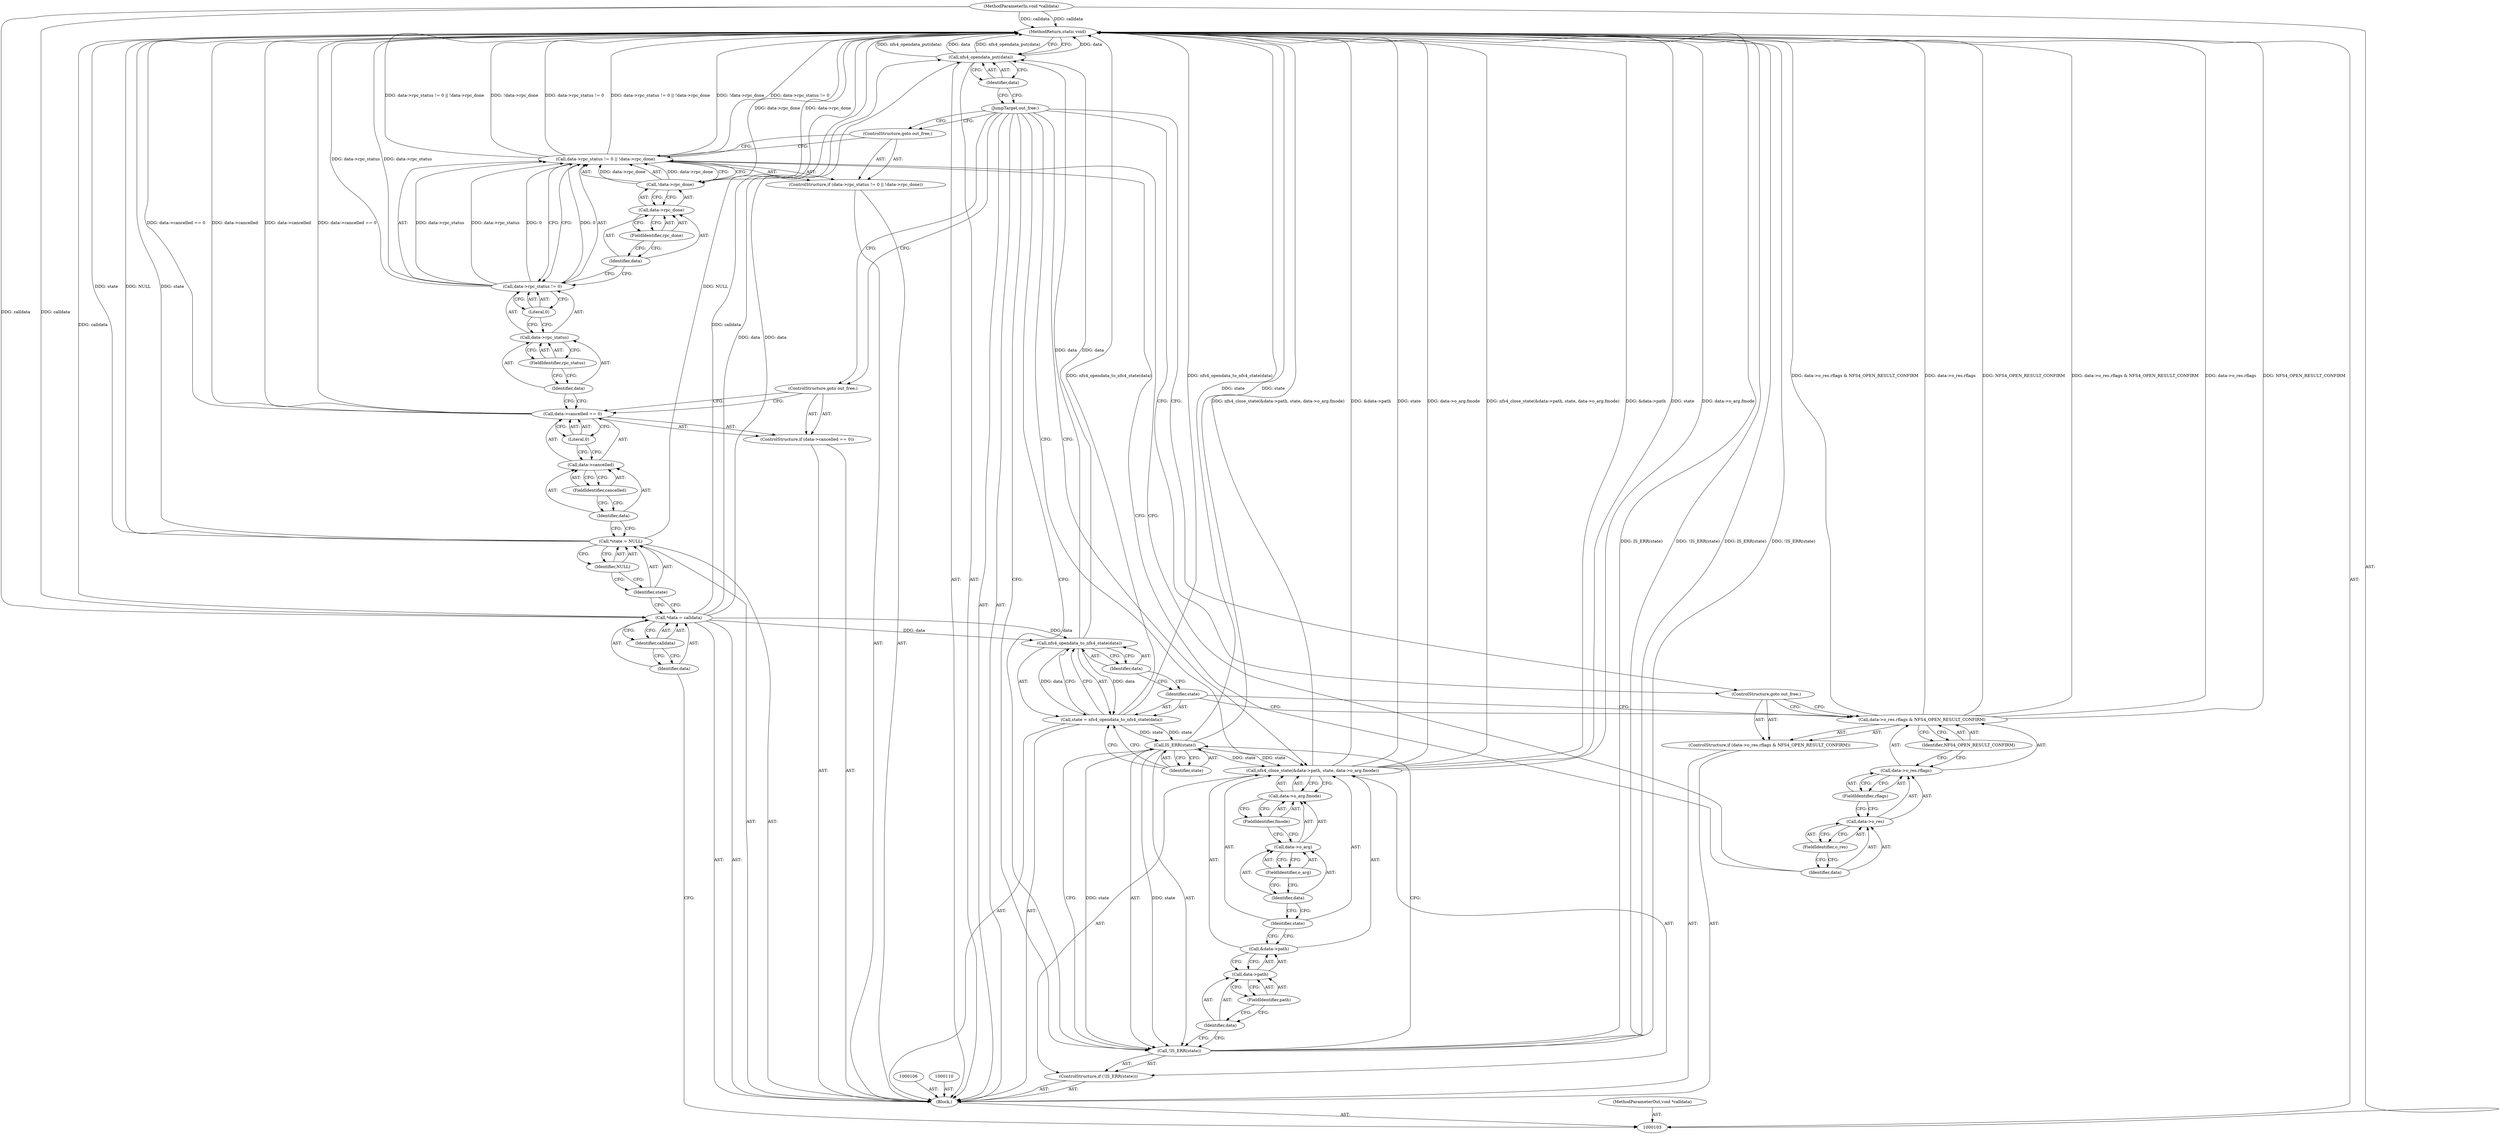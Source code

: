 digraph "0_linux_dc0b027dfadfcb8a5504f7d8052754bf8d501ab9_15" {
"1000164" [label="(MethodReturn,static void)"];
"1000104" [label="(MethodParameterIn,void *calldata)"];
"1000234" [label="(MethodParameterOut,void *calldata)"];
"1000121" [label="(ControlStructure,if (data->rpc_status != 0 || !data->rpc_done))"];
"1000126" [label="(FieldIdentifier,rpc_status)"];
"1000127" [label="(Literal,0)"];
"1000128" [label="(Call,!data->rpc_done)"];
"1000129" [label="(Call,data->rpc_done)"];
"1000130" [label="(Identifier,data)"];
"1000131" [label="(FieldIdentifier,rpc_done)"];
"1000122" [label="(Call,data->rpc_status != 0 || !data->rpc_done)"];
"1000123" [label="(Call,data->rpc_status != 0)"];
"1000124" [label="(Call,data->rpc_status)"];
"1000125" [label="(Identifier,data)"];
"1000132" [label="(ControlStructure,goto out_free;)"];
"1000133" [label="(ControlStructure,if (data->o_res.rflags & NFS4_OPEN_RESULT_CONFIRM))"];
"1000138" [label="(FieldIdentifier,o_res)"];
"1000139" [label="(FieldIdentifier,rflags)"];
"1000140" [label="(Identifier,NFS4_OPEN_RESULT_CONFIRM)"];
"1000134" [label="(Call,data->o_res.rflags & NFS4_OPEN_RESULT_CONFIRM)"];
"1000135" [label="(Call,data->o_res.rflags)"];
"1000136" [label="(Call,data->o_res)"];
"1000137" [label="(Identifier,data)"];
"1000141" [label="(ControlStructure,goto out_free;)"];
"1000144" [label="(Call,nfs4_opendata_to_nfs4_state(data))"];
"1000142" [label="(Call,state = nfs4_opendata_to_nfs4_state(data))"];
"1000143" [label="(Identifier,state)"];
"1000145" [label="(Identifier,data)"];
"1000149" [label="(Identifier,state)"];
"1000146" [label="(ControlStructure,if (!IS_ERR(state)))"];
"1000147" [label="(Call,!IS_ERR(state))"];
"1000148" [label="(Call,IS_ERR(state))"];
"1000151" [label="(Call,&data->path)"];
"1000150" [label="(Call,nfs4_close_state(&data->path, state, data->o_arg.fmode))"];
"1000152" [label="(Call,data->path)"];
"1000153" [label="(Identifier,data)"];
"1000154" [label="(FieldIdentifier,path)"];
"1000155" [label="(Identifier,state)"];
"1000156" [label="(Call,data->o_arg.fmode)"];
"1000157" [label="(Call,data->o_arg)"];
"1000158" [label="(Identifier,data)"];
"1000159" [label="(FieldIdentifier,o_arg)"];
"1000160" [label="(FieldIdentifier,fmode)"];
"1000161" [label="(JumpTarget,out_free:)"];
"1000162" [label="(Call,nfs4_opendata_put(data))"];
"1000163" [label="(Identifier,data)"];
"1000105" [label="(Block,)"];
"1000107" [label="(Call,*data = calldata)"];
"1000108" [label="(Identifier,data)"];
"1000109" [label="(Identifier,calldata)"];
"1000111" [label="(Call,*state = NULL)"];
"1000112" [label="(Identifier,state)"];
"1000113" [label="(Identifier,NULL)"];
"1000114" [label="(ControlStructure,if (data->cancelled == 0))"];
"1000118" [label="(FieldIdentifier,cancelled)"];
"1000119" [label="(Literal,0)"];
"1000115" [label="(Call,data->cancelled == 0)"];
"1000116" [label="(Call,data->cancelled)"];
"1000117" [label="(Identifier,data)"];
"1000120" [label="(ControlStructure,goto out_free;)"];
"1000164" -> "1000103"  [label="AST: "];
"1000164" -> "1000162"  [label="CFG: "];
"1000104" -> "1000164"  [label="DDG: calldata"];
"1000122" -> "1000164"  [label="DDG: data->rpc_status != 0"];
"1000122" -> "1000164"  [label="DDG: data->rpc_status != 0 || !data->rpc_done"];
"1000122" -> "1000164"  [label="DDG: !data->rpc_done"];
"1000134" -> "1000164"  [label="DDG: NFS4_OPEN_RESULT_CONFIRM"];
"1000134" -> "1000164"  [label="DDG: data->o_res.rflags & NFS4_OPEN_RESULT_CONFIRM"];
"1000134" -> "1000164"  [label="DDG: data->o_res.rflags"];
"1000115" -> "1000164"  [label="DDG: data->cancelled == 0"];
"1000115" -> "1000164"  [label="DDG: data->cancelled"];
"1000111" -> "1000164"  [label="DDG: state"];
"1000111" -> "1000164"  [label="DDG: NULL"];
"1000150" -> "1000164"  [label="DDG: nfs4_close_state(&data->path, state, data->o_arg.fmode)"];
"1000150" -> "1000164"  [label="DDG: &data->path"];
"1000150" -> "1000164"  [label="DDG: state"];
"1000150" -> "1000164"  [label="DDG: data->o_arg.fmode"];
"1000107" -> "1000164"  [label="DDG: calldata"];
"1000123" -> "1000164"  [label="DDG: data->rpc_status"];
"1000128" -> "1000164"  [label="DDG: data->rpc_done"];
"1000142" -> "1000164"  [label="DDG: nfs4_opendata_to_nfs4_state(data)"];
"1000148" -> "1000164"  [label="DDG: state"];
"1000147" -> "1000164"  [label="DDG: IS_ERR(state)"];
"1000147" -> "1000164"  [label="DDG: !IS_ERR(state)"];
"1000162" -> "1000164"  [label="DDG: data"];
"1000162" -> "1000164"  [label="DDG: nfs4_opendata_put(data)"];
"1000104" -> "1000103"  [label="AST: "];
"1000104" -> "1000164"  [label="DDG: calldata"];
"1000104" -> "1000107"  [label="DDG: calldata"];
"1000234" -> "1000103"  [label="AST: "];
"1000121" -> "1000105"  [label="AST: "];
"1000122" -> "1000121"  [label="AST: "];
"1000132" -> "1000121"  [label="AST: "];
"1000126" -> "1000124"  [label="AST: "];
"1000126" -> "1000125"  [label="CFG: "];
"1000124" -> "1000126"  [label="CFG: "];
"1000127" -> "1000123"  [label="AST: "];
"1000127" -> "1000124"  [label="CFG: "];
"1000123" -> "1000127"  [label="CFG: "];
"1000128" -> "1000122"  [label="AST: "];
"1000128" -> "1000129"  [label="CFG: "];
"1000129" -> "1000128"  [label="AST: "];
"1000122" -> "1000128"  [label="CFG: "];
"1000128" -> "1000164"  [label="DDG: data->rpc_done"];
"1000128" -> "1000122"  [label="DDG: data->rpc_done"];
"1000129" -> "1000128"  [label="AST: "];
"1000129" -> "1000131"  [label="CFG: "];
"1000130" -> "1000129"  [label="AST: "];
"1000131" -> "1000129"  [label="AST: "];
"1000128" -> "1000129"  [label="CFG: "];
"1000130" -> "1000129"  [label="AST: "];
"1000130" -> "1000123"  [label="CFG: "];
"1000131" -> "1000130"  [label="CFG: "];
"1000131" -> "1000129"  [label="AST: "];
"1000131" -> "1000130"  [label="CFG: "];
"1000129" -> "1000131"  [label="CFG: "];
"1000122" -> "1000121"  [label="AST: "];
"1000122" -> "1000123"  [label="CFG: "];
"1000122" -> "1000128"  [label="CFG: "];
"1000123" -> "1000122"  [label="AST: "];
"1000128" -> "1000122"  [label="AST: "];
"1000132" -> "1000122"  [label="CFG: "];
"1000137" -> "1000122"  [label="CFG: "];
"1000122" -> "1000164"  [label="DDG: data->rpc_status != 0"];
"1000122" -> "1000164"  [label="DDG: data->rpc_status != 0 || !data->rpc_done"];
"1000122" -> "1000164"  [label="DDG: !data->rpc_done"];
"1000123" -> "1000122"  [label="DDG: data->rpc_status"];
"1000123" -> "1000122"  [label="DDG: 0"];
"1000128" -> "1000122"  [label="DDG: data->rpc_done"];
"1000123" -> "1000122"  [label="AST: "];
"1000123" -> "1000127"  [label="CFG: "];
"1000124" -> "1000123"  [label="AST: "];
"1000127" -> "1000123"  [label="AST: "];
"1000130" -> "1000123"  [label="CFG: "];
"1000122" -> "1000123"  [label="CFG: "];
"1000123" -> "1000164"  [label="DDG: data->rpc_status"];
"1000123" -> "1000122"  [label="DDG: data->rpc_status"];
"1000123" -> "1000122"  [label="DDG: 0"];
"1000124" -> "1000123"  [label="AST: "];
"1000124" -> "1000126"  [label="CFG: "];
"1000125" -> "1000124"  [label="AST: "];
"1000126" -> "1000124"  [label="AST: "];
"1000127" -> "1000124"  [label="CFG: "];
"1000125" -> "1000124"  [label="AST: "];
"1000125" -> "1000115"  [label="CFG: "];
"1000126" -> "1000125"  [label="CFG: "];
"1000132" -> "1000121"  [label="AST: "];
"1000132" -> "1000122"  [label="CFG: "];
"1000161" -> "1000132"  [label="CFG: "];
"1000133" -> "1000105"  [label="AST: "];
"1000134" -> "1000133"  [label="AST: "];
"1000141" -> "1000133"  [label="AST: "];
"1000138" -> "1000136"  [label="AST: "];
"1000138" -> "1000137"  [label="CFG: "];
"1000136" -> "1000138"  [label="CFG: "];
"1000139" -> "1000135"  [label="AST: "];
"1000139" -> "1000136"  [label="CFG: "];
"1000135" -> "1000139"  [label="CFG: "];
"1000140" -> "1000134"  [label="AST: "];
"1000140" -> "1000135"  [label="CFG: "];
"1000134" -> "1000140"  [label="CFG: "];
"1000134" -> "1000133"  [label="AST: "];
"1000134" -> "1000140"  [label="CFG: "];
"1000135" -> "1000134"  [label="AST: "];
"1000140" -> "1000134"  [label="AST: "];
"1000141" -> "1000134"  [label="CFG: "];
"1000143" -> "1000134"  [label="CFG: "];
"1000134" -> "1000164"  [label="DDG: NFS4_OPEN_RESULT_CONFIRM"];
"1000134" -> "1000164"  [label="DDG: data->o_res.rflags & NFS4_OPEN_RESULT_CONFIRM"];
"1000134" -> "1000164"  [label="DDG: data->o_res.rflags"];
"1000135" -> "1000134"  [label="AST: "];
"1000135" -> "1000139"  [label="CFG: "];
"1000136" -> "1000135"  [label="AST: "];
"1000139" -> "1000135"  [label="AST: "];
"1000140" -> "1000135"  [label="CFG: "];
"1000136" -> "1000135"  [label="AST: "];
"1000136" -> "1000138"  [label="CFG: "];
"1000137" -> "1000136"  [label="AST: "];
"1000138" -> "1000136"  [label="AST: "];
"1000139" -> "1000136"  [label="CFG: "];
"1000137" -> "1000136"  [label="AST: "];
"1000137" -> "1000122"  [label="CFG: "];
"1000138" -> "1000137"  [label="CFG: "];
"1000141" -> "1000133"  [label="AST: "];
"1000141" -> "1000134"  [label="CFG: "];
"1000161" -> "1000141"  [label="CFG: "];
"1000144" -> "1000142"  [label="AST: "];
"1000144" -> "1000145"  [label="CFG: "];
"1000145" -> "1000144"  [label="AST: "];
"1000142" -> "1000144"  [label="CFG: "];
"1000144" -> "1000142"  [label="DDG: data"];
"1000107" -> "1000144"  [label="DDG: data"];
"1000144" -> "1000162"  [label="DDG: data"];
"1000142" -> "1000105"  [label="AST: "];
"1000142" -> "1000144"  [label="CFG: "];
"1000143" -> "1000142"  [label="AST: "];
"1000144" -> "1000142"  [label="AST: "];
"1000149" -> "1000142"  [label="CFG: "];
"1000142" -> "1000164"  [label="DDG: nfs4_opendata_to_nfs4_state(data)"];
"1000144" -> "1000142"  [label="DDG: data"];
"1000142" -> "1000148"  [label="DDG: state"];
"1000143" -> "1000142"  [label="AST: "];
"1000143" -> "1000134"  [label="CFG: "];
"1000145" -> "1000143"  [label="CFG: "];
"1000145" -> "1000144"  [label="AST: "];
"1000145" -> "1000143"  [label="CFG: "];
"1000144" -> "1000145"  [label="CFG: "];
"1000149" -> "1000148"  [label="AST: "];
"1000149" -> "1000142"  [label="CFG: "];
"1000148" -> "1000149"  [label="CFG: "];
"1000146" -> "1000105"  [label="AST: "];
"1000147" -> "1000146"  [label="AST: "];
"1000150" -> "1000146"  [label="AST: "];
"1000147" -> "1000146"  [label="AST: "];
"1000147" -> "1000148"  [label="CFG: "];
"1000148" -> "1000147"  [label="AST: "];
"1000153" -> "1000147"  [label="CFG: "];
"1000161" -> "1000147"  [label="CFG: "];
"1000147" -> "1000164"  [label="DDG: IS_ERR(state)"];
"1000147" -> "1000164"  [label="DDG: !IS_ERR(state)"];
"1000148" -> "1000147"  [label="DDG: state"];
"1000148" -> "1000147"  [label="AST: "];
"1000148" -> "1000149"  [label="CFG: "];
"1000149" -> "1000148"  [label="AST: "];
"1000147" -> "1000148"  [label="CFG: "];
"1000148" -> "1000164"  [label="DDG: state"];
"1000148" -> "1000147"  [label="DDG: state"];
"1000142" -> "1000148"  [label="DDG: state"];
"1000148" -> "1000150"  [label="DDG: state"];
"1000151" -> "1000150"  [label="AST: "];
"1000151" -> "1000152"  [label="CFG: "];
"1000152" -> "1000151"  [label="AST: "];
"1000155" -> "1000151"  [label="CFG: "];
"1000150" -> "1000146"  [label="AST: "];
"1000150" -> "1000156"  [label="CFG: "];
"1000151" -> "1000150"  [label="AST: "];
"1000155" -> "1000150"  [label="AST: "];
"1000156" -> "1000150"  [label="AST: "];
"1000161" -> "1000150"  [label="CFG: "];
"1000150" -> "1000164"  [label="DDG: nfs4_close_state(&data->path, state, data->o_arg.fmode)"];
"1000150" -> "1000164"  [label="DDG: &data->path"];
"1000150" -> "1000164"  [label="DDG: state"];
"1000150" -> "1000164"  [label="DDG: data->o_arg.fmode"];
"1000148" -> "1000150"  [label="DDG: state"];
"1000152" -> "1000151"  [label="AST: "];
"1000152" -> "1000154"  [label="CFG: "];
"1000153" -> "1000152"  [label="AST: "];
"1000154" -> "1000152"  [label="AST: "];
"1000151" -> "1000152"  [label="CFG: "];
"1000153" -> "1000152"  [label="AST: "];
"1000153" -> "1000147"  [label="CFG: "];
"1000154" -> "1000153"  [label="CFG: "];
"1000154" -> "1000152"  [label="AST: "];
"1000154" -> "1000153"  [label="CFG: "];
"1000152" -> "1000154"  [label="CFG: "];
"1000155" -> "1000150"  [label="AST: "];
"1000155" -> "1000151"  [label="CFG: "];
"1000158" -> "1000155"  [label="CFG: "];
"1000156" -> "1000150"  [label="AST: "];
"1000156" -> "1000160"  [label="CFG: "];
"1000157" -> "1000156"  [label="AST: "];
"1000160" -> "1000156"  [label="AST: "];
"1000150" -> "1000156"  [label="CFG: "];
"1000157" -> "1000156"  [label="AST: "];
"1000157" -> "1000159"  [label="CFG: "];
"1000158" -> "1000157"  [label="AST: "];
"1000159" -> "1000157"  [label="AST: "];
"1000160" -> "1000157"  [label="CFG: "];
"1000158" -> "1000157"  [label="AST: "];
"1000158" -> "1000155"  [label="CFG: "];
"1000159" -> "1000158"  [label="CFG: "];
"1000159" -> "1000157"  [label="AST: "];
"1000159" -> "1000158"  [label="CFG: "];
"1000157" -> "1000159"  [label="CFG: "];
"1000160" -> "1000156"  [label="AST: "];
"1000160" -> "1000157"  [label="CFG: "];
"1000156" -> "1000160"  [label="CFG: "];
"1000161" -> "1000105"  [label="AST: "];
"1000161" -> "1000150"  [label="CFG: "];
"1000161" -> "1000147"  [label="CFG: "];
"1000161" -> "1000120"  [label="CFG: "];
"1000161" -> "1000132"  [label="CFG: "];
"1000161" -> "1000141"  [label="CFG: "];
"1000163" -> "1000161"  [label="CFG: "];
"1000162" -> "1000105"  [label="AST: "];
"1000162" -> "1000163"  [label="CFG: "];
"1000163" -> "1000162"  [label="AST: "];
"1000164" -> "1000162"  [label="CFG: "];
"1000162" -> "1000164"  [label="DDG: data"];
"1000162" -> "1000164"  [label="DDG: nfs4_opendata_put(data)"];
"1000107" -> "1000162"  [label="DDG: data"];
"1000144" -> "1000162"  [label="DDG: data"];
"1000163" -> "1000162"  [label="AST: "];
"1000163" -> "1000161"  [label="CFG: "];
"1000162" -> "1000163"  [label="CFG: "];
"1000105" -> "1000103"  [label="AST: "];
"1000106" -> "1000105"  [label="AST: "];
"1000107" -> "1000105"  [label="AST: "];
"1000110" -> "1000105"  [label="AST: "];
"1000111" -> "1000105"  [label="AST: "];
"1000114" -> "1000105"  [label="AST: "];
"1000121" -> "1000105"  [label="AST: "];
"1000133" -> "1000105"  [label="AST: "];
"1000142" -> "1000105"  [label="AST: "];
"1000146" -> "1000105"  [label="AST: "];
"1000161" -> "1000105"  [label="AST: "];
"1000162" -> "1000105"  [label="AST: "];
"1000107" -> "1000105"  [label="AST: "];
"1000107" -> "1000109"  [label="CFG: "];
"1000108" -> "1000107"  [label="AST: "];
"1000109" -> "1000107"  [label="AST: "];
"1000112" -> "1000107"  [label="CFG: "];
"1000107" -> "1000164"  [label="DDG: calldata"];
"1000104" -> "1000107"  [label="DDG: calldata"];
"1000107" -> "1000144"  [label="DDG: data"];
"1000107" -> "1000162"  [label="DDG: data"];
"1000108" -> "1000107"  [label="AST: "];
"1000108" -> "1000103"  [label="CFG: "];
"1000109" -> "1000108"  [label="CFG: "];
"1000109" -> "1000107"  [label="AST: "];
"1000109" -> "1000108"  [label="CFG: "];
"1000107" -> "1000109"  [label="CFG: "];
"1000111" -> "1000105"  [label="AST: "];
"1000111" -> "1000113"  [label="CFG: "];
"1000112" -> "1000111"  [label="AST: "];
"1000113" -> "1000111"  [label="AST: "];
"1000117" -> "1000111"  [label="CFG: "];
"1000111" -> "1000164"  [label="DDG: state"];
"1000111" -> "1000164"  [label="DDG: NULL"];
"1000112" -> "1000111"  [label="AST: "];
"1000112" -> "1000107"  [label="CFG: "];
"1000113" -> "1000112"  [label="CFG: "];
"1000113" -> "1000111"  [label="AST: "];
"1000113" -> "1000112"  [label="CFG: "];
"1000111" -> "1000113"  [label="CFG: "];
"1000114" -> "1000105"  [label="AST: "];
"1000115" -> "1000114"  [label="AST: "];
"1000120" -> "1000114"  [label="AST: "];
"1000118" -> "1000116"  [label="AST: "];
"1000118" -> "1000117"  [label="CFG: "];
"1000116" -> "1000118"  [label="CFG: "];
"1000119" -> "1000115"  [label="AST: "];
"1000119" -> "1000116"  [label="CFG: "];
"1000115" -> "1000119"  [label="CFG: "];
"1000115" -> "1000114"  [label="AST: "];
"1000115" -> "1000119"  [label="CFG: "];
"1000116" -> "1000115"  [label="AST: "];
"1000119" -> "1000115"  [label="AST: "];
"1000120" -> "1000115"  [label="CFG: "];
"1000125" -> "1000115"  [label="CFG: "];
"1000115" -> "1000164"  [label="DDG: data->cancelled == 0"];
"1000115" -> "1000164"  [label="DDG: data->cancelled"];
"1000116" -> "1000115"  [label="AST: "];
"1000116" -> "1000118"  [label="CFG: "];
"1000117" -> "1000116"  [label="AST: "];
"1000118" -> "1000116"  [label="AST: "];
"1000119" -> "1000116"  [label="CFG: "];
"1000117" -> "1000116"  [label="AST: "];
"1000117" -> "1000111"  [label="CFG: "];
"1000118" -> "1000117"  [label="CFG: "];
"1000120" -> "1000114"  [label="AST: "];
"1000120" -> "1000115"  [label="CFG: "];
"1000161" -> "1000120"  [label="CFG: "];
}
